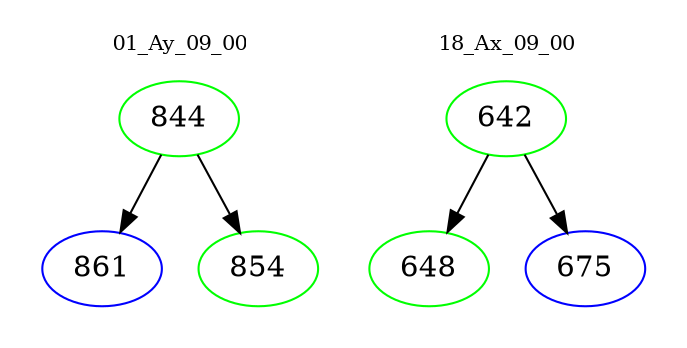 digraph{
subgraph cluster_0 {
color = white
label = "01_Ay_09_00";
fontsize=10;
T0_844 [label="844", color="green"]
T0_844 -> T0_861 [color="black"]
T0_861 [label="861", color="blue"]
T0_844 -> T0_854 [color="black"]
T0_854 [label="854", color="green"]
}
subgraph cluster_1 {
color = white
label = "18_Ax_09_00";
fontsize=10;
T1_642 [label="642", color="green"]
T1_642 -> T1_648 [color="black"]
T1_648 [label="648", color="green"]
T1_642 -> T1_675 [color="black"]
T1_675 [label="675", color="blue"]
}
}
